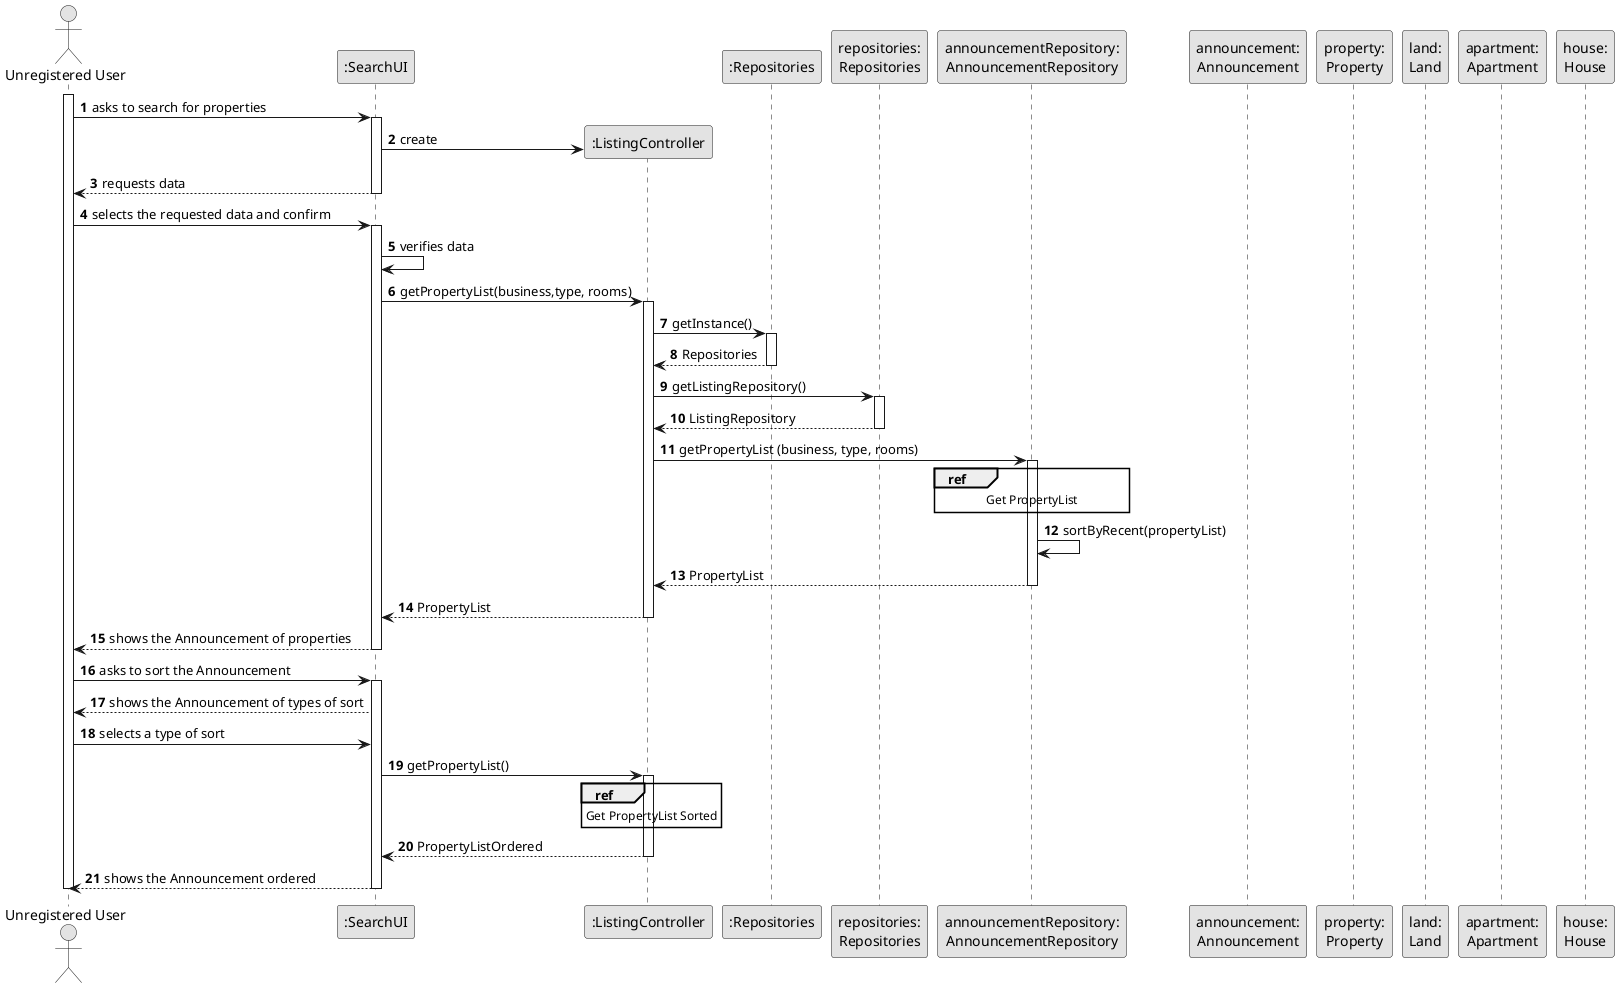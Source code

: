 @startuml
skinparam monochrome true
skinparam packageStyle rectangle
skinparam shadowing false

autonumber

'hide footbox
actor "Unregistered User" as UU
participant ":SearchUI" as UI
participant ":ListingController" as CTRL
participant ":Repositories" as REPO
participant "repositories:\nRepositories" as rep

participant "announcementRepository:\nAnnouncementRepository" as AnnouncementRepo
participant "announcement:\nAnnouncement" as Announcement
participant "property:\nProperty" as prop

participant "property:\nProperty" as prop

participant "land:\nLand" as land
participant "apartment:\nApartment" as apart
participant "house:\nHouse" as house




activate UU

        UU -> UI : asks to search for properties

        activate UI

              UI -> CTRL**:create
'            UI --> UU : requests data (reference, description,  informal \n description, technical description, duration, cost)
            'create CTRL

        UI --> UU : requests data
    deactivate UI

    UU -> UI : selects the requested data and confirm
    activate UI
        UI -> UI : verifies data

        UI -> CTRL : getPropertyList(business,type, rooms)
        activate CTRL

            CTRL -> REPO: getInstance()
                        activate REPO

            REPO --> CTRL : Repositories
            deactivate REPO

            CTRL -> rep: getListingRepository()
                        activate rep

            rep --> CTRL : ListingRepository
            deactivate rep

            CTRL -> AnnouncementRepo: getPropertyList (business, type, rooms)
            activate AnnouncementRepo

                ref over AnnouncementRepo
                    Get PropertyList
                end

                AnnouncementRepo -> AnnouncementRepo: sortByRecent(propertyList)



            AnnouncementRepo --> CTRL : PropertyList
            deactivate AnnouncementRepo


        CTRL --> UI : PropertyList
        deactivate CTRL

        UI --> UU : shows the Announcement of properties
        deactivate UI

        UU -> UI : asks to sort the Announcement

        activate UI

        UI-->UU: shows the Announcement of types of sort
        UU->UI:selects a type of sort
        
        UI -> CTRL: getPropertyList()
        
        activate CTRL
        ref over CTRL
            Get PropertyList Sorted
        end

        CTRL-->UI:PropertyListOrdered
        deactivate CTRL

        UI --> UU:shows the Announcement ordered






        deactivate UI

deactivate UU

@enduml